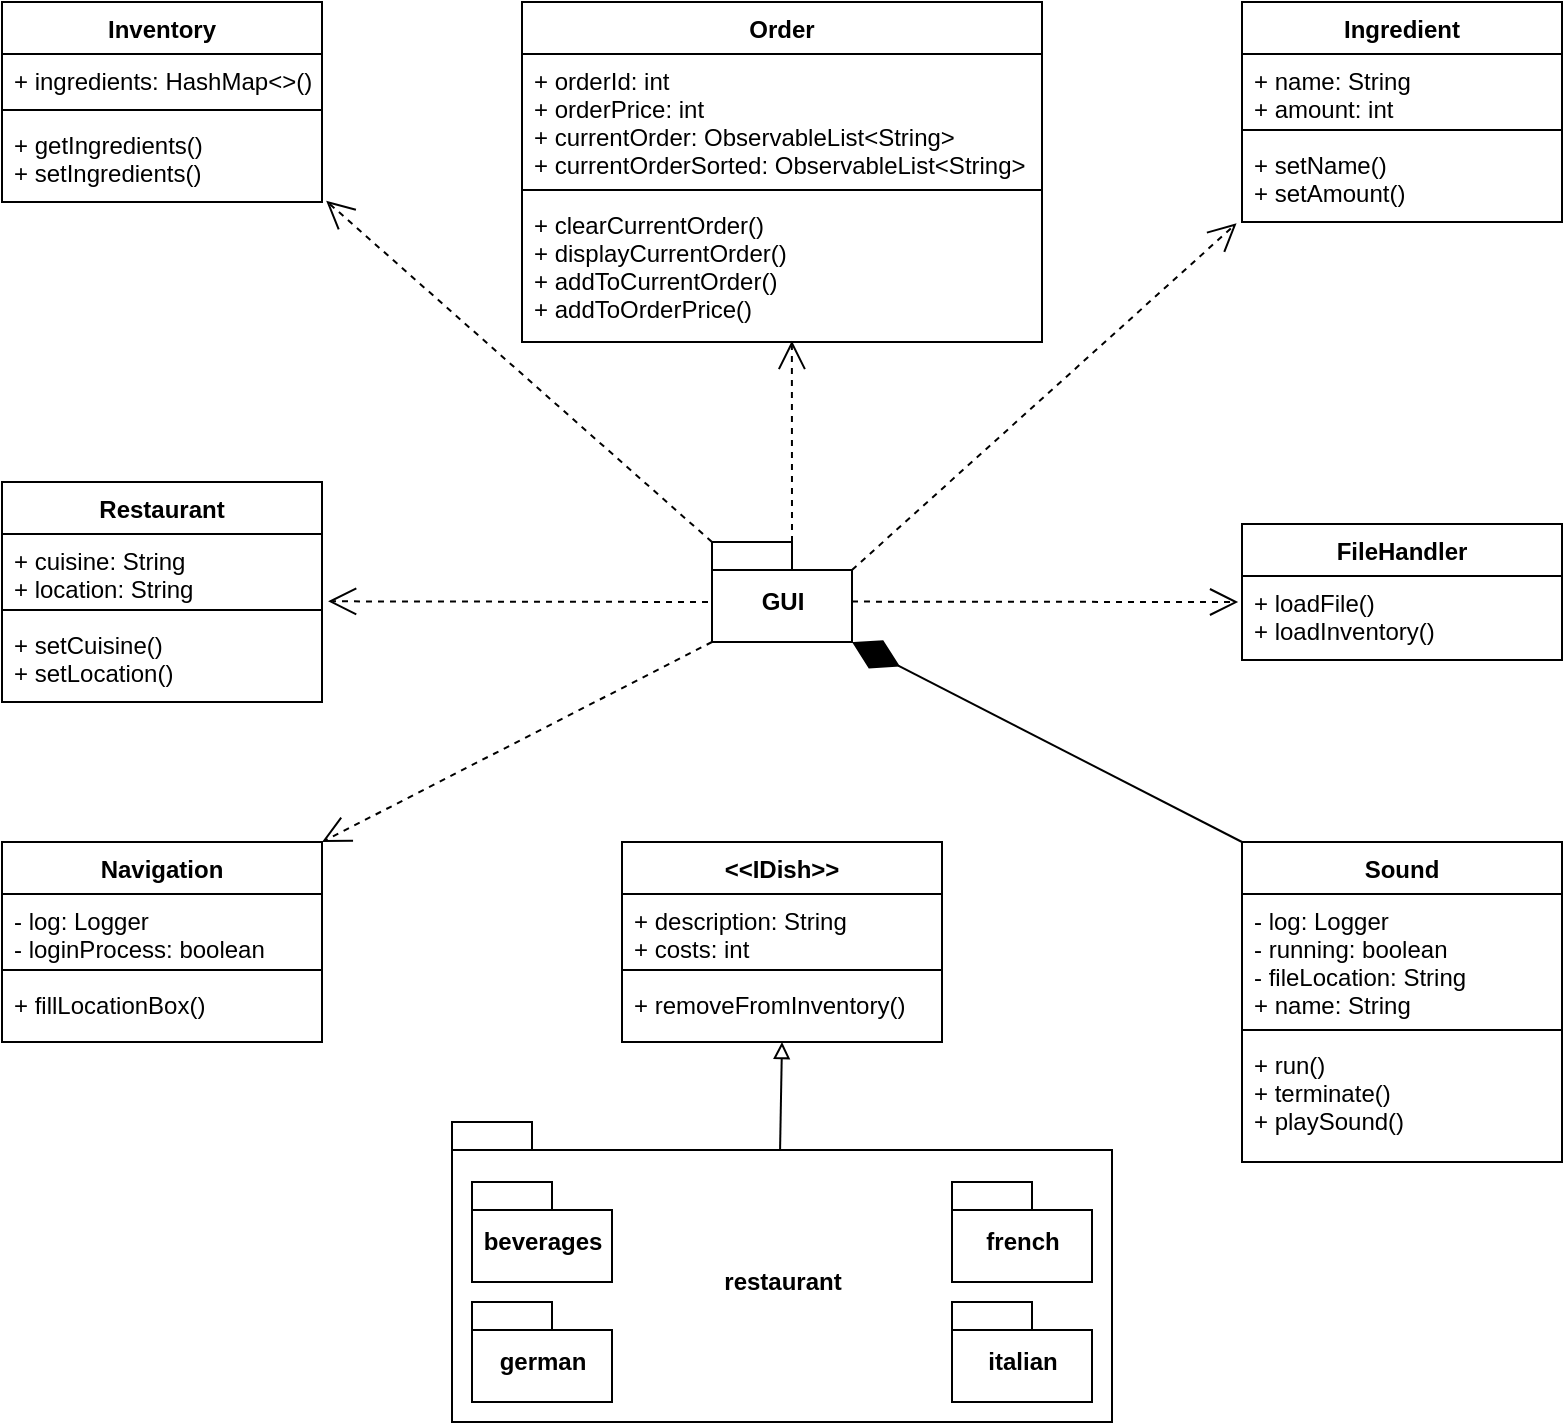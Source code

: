 <mxfile version="13.6.2" type="device"><diagram id="F_WGfmfVzYW20aSyazGu" name="Page-1"><mxGraphModel dx="3144" dy="1972" grid="1" gridSize="10" guides="1" tooltips="1" connect="1" arrows="1" fold="1" page="1" pageScale="1" pageWidth="1654" pageHeight="1169" math="0" shadow="0"><root><mxCell id="0"/><mxCell id="1" parent="0"/><mxCell id="cdVCORil2EtD22C0TYXQ-44" style="edgeStyle=orthogonalEdgeStyle;rounded=0;orthogonalLoop=1;jettySize=auto;html=1;entryX=0.5;entryY=1;entryDx=0;entryDy=0;entryPerimeter=0;endArrow=block;endFill=0;exitX=0.497;exitY=0.101;exitDx=0;exitDy=0;exitPerimeter=0;" edge="1" parent="1" source="cdVCORil2EtD22C0TYXQ-14" target="cdVCORil2EtD22C0TYXQ-12"><mxGeometry relative="1" as="geometry"><Array as="points"><mxPoint x="827" y="805"/></Array></mxGeometry></mxCell><mxCell id="cdVCORil2EtD22C0TYXQ-23" value="Ingredient" style="swimlane;fontStyle=1;align=center;verticalAlign=top;childLayout=stackLayout;horizontal=1;startSize=26;horizontalStack=0;resizeParent=1;resizeParentMax=0;resizeLast=0;collapsible=1;marginBottom=0;" vertex="1" parent="1"><mxGeometry x="1057" y="230" width="160" height="110" as="geometry"/></mxCell><mxCell id="cdVCORil2EtD22C0TYXQ-24" value="+ name: String&#xa;+ amount: int" style="text;strokeColor=none;fillColor=none;align=left;verticalAlign=top;spacingLeft=4;spacingRight=4;overflow=hidden;rotatable=0;points=[[0,0.5],[1,0.5]];portConstraint=eastwest;" vertex="1" parent="cdVCORil2EtD22C0TYXQ-23"><mxGeometry y="26" width="160" height="34" as="geometry"/></mxCell><mxCell id="cdVCORil2EtD22C0TYXQ-25" value="" style="line;strokeWidth=1;fillColor=none;align=left;verticalAlign=middle;spacingTop=-1;spacingLeft=3;spacingRight=3;rotatable=0;labelPosition=right;points=[];portConstraint=eastwest;" vertex="1" parent="cdVCORil2EtD22C0TYXQ-23"><mxGeometry y="60" width="160" height="8" as="geometry"/></mxCell><mxCell id="cdVCORil2EtD22C0TYXQ-26" value="+ setName()&#xa;+ setAmount()" style="text;strokeColor=none;fillColor=none;align=left;verticalAlign=top;spacingLeft=4;spacingRight=4;overflow=hidden;rotatable=0;points=[[0,0.5],[1,0.5]];portConstraint=eastwest;" vertex="1" parent="cdVCORil2EtD22C0TYXQ-23"><mxGeometry y="68" width="160" height="42" as="geometry"/></mxCell><mxCell id="-s-wXYbwiEppSrgF8A9d-9" value="Inventory" style="swimlane;fontStyle=1;align=center;verticalAlign=top;childLayout=stackLayout;horizontal=1;startSize=26;horizontalStack=0;resizeParent=1;resizeParentMax=0;resizeLast=0;collapsible=1;marginBottom=0;" parent="1" vertex="1"><mxGeometry x="437" y="230" width="160" height="100" as="geometry"/></mxCell><mxCell id="-s-wXYbwiEppSrgF8A9d-10" value="+ ingredients: HashMap&lt;&gt;()" style="text;strokeColor=none;fillColor=none;align=left;verticalAlign=top;spacingLeft=4;spacingRight=4;overflow=hidden;rotatable=0;points=[[0,0.5],[1,0.5]];portConstraint=eastwest;" parent="-s-wXYbwiEppSrgF8A9d-9" vertex="1"><mxGeometry y="26" width="160" height="24" as="geometry"/></mxCell><mxCell id="-s-wXYbwiEppSrgF8A9d-11" value="" style="line;strokeWidth=1;fillColor=none;align=left;verticalAlign=middle;spacingTop=-1;spacingLeft=3;spacingRight=3;rotatable=0;labelPosition=right;points=[];portConstraint=eastwest;" parent="-s-wXYbwiEppSrgF8A9d-9" vertex="1"><mxGeometry y="50" width="160" height="8" as="geometry"/></mxCell><mxCell id="-s-wXYbwiEppSrgF8A9d-12" value="+ getIngredients()&#xa;+ setIngredients()" style="text;strokeColor=none;fillColor=none;align=left;verticalAlign=top;spacingLeft=4;spacingRight=4;overflow=hidden;rotatable=0;points=[[0,0.5],[1,0.5]];portConstraint=eastwest;" parent="-s-wXYbwiEppSrgF8A9d-9" vertex="1"><mxGeometry y="58" width="160" height="42" as="geometry"/></mxCell><mxCell id="cdVCORil2EtD22C0TYXQ-14" value="restaurant" style="shape=folder;fontStyle=1;spacingTop=10;tabWidth=40;tabHeight=14;tabPosition=left;html=1;" vertex="1" parent="1"><mxGeometry x="662" y="790" width="330" height="150" as="geometry"/></mxCell><mxCell id="cdVCORil2EtD22C0TYXQ-15" value="beverages" style="shape=folder;fontStyle=1;spacingTop=10;tabWidth=40;tabHeight=14;tabPosition=left;html=1;" vertex="1" parent="1"><mxGeometry x="672" y="820" width="70" height="50" as="geometry"/></mxCell><mxCell id="cdVCORil2EtD22C0TYXQ-16" value="french" style="shape=folder;fontStyle=1;spacingTop=10;tabWidth=40;tabHeight=14;tabPosition=left;html=1;" vertex="1" parent="1"><mxGeometry x="912" y="820" width="70" height="50" as="geometry"/></mxCell><mxCell id="cdVCORil2EtD22C0TYXQ-17" value="german" style="shape=folder;fontStyle=1;spacingTop=10;tabWidth=40;tabHeight=14;tabPosition=left;html=1;" vertex="1" parent="1"><mxGeometry x="672" y="880" width="70" height="50" as="geometry"/></mxCell><mxCell id="cdVCORil2EtD22C0TYXQ-18" value="italian" style="shape=folder;fontStyle=1;spacingTop=10;tabWidth=40;tabHeight=14;tabPosition=left;html=1;" vertex="1" parent="1"><mxGeometry x="912" y="880" width="70" height="50" as="geometry"/></mxCell><mxCell id="cdVCORil2EtD22C0TYXQ-27" value="GUI" style="shape=folder;fontStyle=1;spacingTop=10;tabWidth=40;tabHeight=14;tabPosition=left;html=1;" vertex="1" parent="1"><mxGeometry x="792" y="500" width="70" height="50" as="geometry"/></mxCell><mxCell id="cdVCORil2EtD22C0TYXQ-39" value="" style="endArrow=diamondThin;endFill=1;endSize=24;html=1;exitX=0;exitY=0;exitDx=0;exitDy=0;entryX=0;entryY=0;entryDx=70;entryDy=50;entryPerimeter=0;" edge="1" parent="1" source="cdVCORil2EtD22C0TYXQ-5" target="cdVCORil2EtD22C0TYXQ-27"><mxGeometry width="160" relative="1" as="geometry"><mxPoint x="897" y="560" as="sourcePoint"/><mxPoint x="817" y="570" as="targetPoint"/></mxGeometry></mxCell><mxCell id="cdVCORil2EtD22C0TYXQ-1" value="Order" style="swimlane;fontStyle=1;align=center;verticalAlign=top;childLayout=stackLayout;horizontal=1;startSize=26;horizontalStack=0;resizeParent=1;resizeParentMax=0;resizeLast=0;collapsible=1;marginBottom=0;" vertex="1" parent="1"><mxGeometry x="697" y="230" width="260" height="170" as="geometry"/></mxCell><mxCell id="cdVCORil2EtD22C0TYXQ-2" value="+ orderId: int&#xa;+ orderPrice: int&#xa;+ currentOrder: ObservableList&lt;String&gt;&#xa;+ currentOrderSorted: ObservableList&lt;String&gt;" style="text;strokeColor=none;fillColor=none;align=left;verticalAlign=top;spacingLeft=4;spacingRight=4;overflow=hidden;rotatable=0;points=[[0,0.5],[1,0.5]];portConstraint=eastwest;" vertex="1" parent="cdVCORil2EtD22C0TYXQ-1"><mxGeometry y="26" width="260" height="64" as="geometry"/></mxCell><mxCell id="cdVCORil2EtD22C0TYXQ-3" value="" style="line;strokeWidth=1;fillColor=none;align=left;verticalAlign=middle;spacingTop=-1;spacingLeft=3;spacingRight=3;rotatable=0;labelPosition=right;points=[];portConstraint=eastwest;" vertex="1" parent="cdVCORil2EtD22C0TYXQ-1"><mxGeometry y="90" width="260" height="8" as="geometry"/></mxCell><mxCell id="cdVCORil2EtD22C0TYXQ-4" value="+ clearCurrentOrder()&#xa;+ displayCurrentOrder()&#xa;+ addToCurrentOrder()&#xa;+ addToOrderPrice()" style="text;strokeColor=none;fillColor=none;align=left;verticalAlign=top;spacingLeft=4;spacingRight=4;overflow=hidden;rotatable=0;points=[[0,0.5],[1,0.5]];portConstraint=eastwest;" vertex="1" parent="cdVCORil2EtD22C0TYXQ-1"><mxGeometry y="98" width="260" height="72" as="geometry"/></mxCell><mxCell id="-s-wXYbwiEppSrgF8A9d-13" value="FileHandler" style="swimlane;fontStyle=1;align=center;verticalAlign=top;childLayout=stackLayout;horizontal=1;startSize=26;horizontalStack=0;resizeParent=1;resizeParentMax=0;resizeLast=0;collapsible=1;marginBottom=0;" parent="1" vertex="1"><mxGeometry x="1057" y="491" width="160" height="68" as="geometry"/></mxCell><mxCell id="-s-wXYbwiEppSrgF8A9d-16" value="+ loadFile()&#xa;+ loadInventory()" style="text;strokeColor=none;fillColor=none;align=left;verticalAlign=top;spacingLeft=4;spacingRight=4;overflow=hidden;rotatable=0;points=[[0,0.5],[1,0.5]];portConstraint=eastwest;" parent="-s-wXYbwiEppSrgF8A9d-13" vertex="1"><mxGeometry y="26" width="160" height="42" as="geometry"/></mxCell><mxCell id="-s-wXYbwiEppSrgF8A9d-5" value="Restaurant" style="swimlane;fontStyle=1;align=center;verticalAlign=top;childLayout=stackLayout;horizontal=1;startSize=26;horizontalStack=0;resizeParent=1;resizeParentMax=0;resizeLast=0;collapsible=1;marginBottom=0;" parent="1" vertex="1"><mxGeometry x="437" y="470" width="160" height="110" as="geometry"/></mxCell><mxCell id="-s-wXYbwiEppSrgF8A9d-6" value="+ cuisine: String&#xa;+ location: String" style="text;strokeColor=none;fillColor=none;align=left;verticalAlign=top;spacingLeft=4;spacingRight=4;overflow=hidden;rotatable=0;points=[[0,0.5],[1,0.5]];portConstraint=eastwest;" parent="-s-wXYbwiEppSrgF8A9d-5" vertex="1"><mxGeometry y="26" width="160" height="34" as="geometry"/></mxCell><mxCell id="-s-wXYbwiEppSrgF8A9d-7" value="" style="line;strokeWidth=1;fillColor=none;align=left;verticalAlign=middle;spacingTop=-1;spacingLeft=3;spacingRight=3;rotatable=0;labelPosition=right;points=[];portConstraint=eastwest;" parent="-s-wXYbwiEppSrgF8A9d-5" vertex="1"><mxGeometry y="60" width="160" height="8" as="geometry"/></mxCell><mxCell id="-s-wXYbwiEppSrgF8A9d-8" value="+ setCuisine()&#xa;+ setLocation()" style="text;strokeColor=none;fillColor=none;align=left;verticalAlign=top;spacingLeft=4;spacingRight=4;overflow=hidden;rotatable=0;points=[[0,0.5],[1,0.5]];portConstraint=eastwest;" parent="-s-wXYbwiEppSrgF8A9d-5" vertex="1"><mxGeometry y="68" width="160" height="42" as="geometry"/></mxCell><mxCell id="cdVCORil2EtD22C0TYXQ-9" value="&lt;&lt;IDish&gt;&gt;" style="swimlane;fontStyle=1;align=center;verticalAlign=top;childLayout=stackLayout;horizontal=1;startSize=26;horizontalStack=0;resizeParent=1;resizeParentMax=0;resizeLast=0;collapsible=1;marginBottom=0;" vertex="1" parent="1"><mxGeometry x="747" y="650" width="160" height="100" as="geometry"/></mxCell><mxCell id="cdVCORil2EtD22C0TYXQ-10" value="+ description: String&#xa;+ costs: int" style="text;strokeColor=none;fillColor=none;align=left;verticalAlign=top;spacingLeft=4;spacingRight=4;overflow=hidden;rotatable=0;points=[[0,0.5],[1,0.5]];portConstraint=eastwest;" vertex="1" parent="cdVCORil2EtD22C0TYXQ-9"><mxGeometry y="26" width="160" height="34" as="geometry"/></mxCell><mxCell id="cdVCORil2EtD22C0TYXQ-11" value="" style="line;strokeWidth=1;fillColor=none;align=left;verticalAlign=middle;spacingTop=-1;spacingLeft=3;spacingRight=3;rotatable=0;labelPosition=right;points=[];portConstraint=eastwest;" vertex="1" parent="cdVCORil2EtD22C0TYXQ-9"><mxGeometry y="60" width="160" height="8" as="geometry"/></mxCell><mxCell id="cdVCORil2EtD22C0TYXQ-12" value="+ removeFromInventory()" style="text;strokeColor=none;fillColor=none;align=left;verticalAlign=top;spacingLeft=4;spacingRight=4;overflow=hidden;rotatable=0;points=[[0,0.5],[1,0.5]];portConstraint=eastwest;" vertex="1" parent="cdVCORil2EtD22C0TYXQ-9"><mxGeometry y="68" width="160" height="32" as="geometry"/></mxCell><mxCell id="cdVCORil2EtD22C0TYXQ-45" value="" style="endArrow=open;endSize=12;dashed=1;html=1;exitX=0;exitY=0;exitDx=0;exitDy=50;exitPerimeter=0;entryX=1;entryY=0;entryDx=0;entryDy=0;" edge="1" parent="1" source="cdVCORil2EtD22C0TYXQ-27" target="cdVCORil2EtD22C0TYXQ-28"><mxGeometry width="160" relative="1" as="geometry"><mxPoint x="710" y="580" as="sourcePoint"/><mxPoint x="680" y="620" as="targetPoint"/></mxGeometry></mxCell><mxCell id="cdVCORil2EtD22C0TYXQ-46" value="" style="endArrow=open;endSize=12;dashed=1;html=1;entryX=-0.017;entryY=1.016;entryDx=0;entryDy=0;entryPerimeter=0;exitX=0;exitY=0;exitDx=70;exitDy=14;exitPerimeter=0;" edge="1" parent="1" source="cdVCORil2EtD22C0TYXQ-27" target="cdVCORil2EtD22C0TYXQ-26"><mxGeometry width="160" relative="1" as="geometry"><mxPoint x="870" y="525" as="sourcePoint"/><mxPoint x="900" y="450" as="targetPoint"/></mxGeometry></mxCell><mxCell id="cdVCORil2EtD22C0TYXQ-47" value="" style="endArrow=open;endSize=12;dashed=1;html=1;entryX=1.013;entryY=0.986;entryDx=0;entryDy=0;entryPerimeter=0;exitX=0;exitY=0;exitDx=0;exitDy=0;exitPerimeter=0;" edge="1" parent="1" source="cdVCORil2EtD22C0TYXQ-27" target="-s-wXYbwiEppSrgF8A9d-12"><mxGeometry width="160" relative="1" as="geometry"><mxPoint x="440" y="440" as="sourcePoint"/><mxPoint x="600" y="440" as="targetPoint"/></mxGeometry></mxCell><mxCell id="cdVCORil2EtD22C0TYXQ-28" value="Navigation" style="swimlane;fontStyle=1;align=center;verticalAlign=top;childLayout=stackLayout;horizontal=1;startSize=26;horizontalStack=0;resizeParent=1;resizeParentMax=0;resizeLast=0;collapsible=1;marginBottom=0;" vertex="1" parent="1"><mxGeometry x="437" y="650" width="160" height="100" as="geometry"/></mxCell><mxCell id="cdVCORil2EtD22C0TYXQ-29" value="- log: Logger&#xa;- loginProcess: boolean" style="text;strokeColor=none;fillColor=none;align=left;verticalAlign=top;spacingLeft=4;spacingRight=4;overflow=hidden;rotatable=0;points=[[0,0.5],[1,0.5]];portConstraint=eastwest;" vertex="1" parent="cdVCORil2EtD22C0TYXQ-28"><mxGeometry y="26" width="160" height="34" as="geometry"/></mxCell><mxCell id="cdVCORil2EtD22C0TYXQ-30" value="" style="line;strokeWidth=1;fillColor=none;align=left;verticalAlign=middle;spacingTop=-1;spacingLeft=3;spacingRight=3;rotatable=0;labelPosition=right;points=[];portConstraint=eastwest;" vertex="1" parent="cdVCORil2EtD22C0TYXQ-28"><mxGeometry y="60" width="160" height="8" as="geometry"/></mxCell><mxCell id="cdVCORil2EtD22C0TYXQ-31" value="+ fillLocationBox()" style="text;strokeColor=none;fillColor=none;align=left;verticalAlign=top;spacingLeft=4;spacingRight=4;overflow=hidden;rotatable=0;points=[[0,0.5],[1,0.5]];portConstraint=eastwest;" vertex="1" parent="cdVCORil2EtD22C0TYXQ-28"><mxGeometry y="68" width="160" height="32" as="geometry"/></mxCell><mxCell id="cdVCORil2EtD22C0TYXQ-5" value="Sound" style="swimlane;fontStyle=1;align=center;verticalAlign=top;childLayout=stackLayout;horizontal=1;startSize=26;horizontalStack=0;resizeParent=1;resizeParentMax=0;resizeLast=0;collapsible=1;marginBottom=0;" vertex="1" parent="1"><mxGeometry x="1057" y="650" width="160" height="160" as="geometry"/></mxCell><mxCell id="cdVCORil2EtD22C0TYXQ-6" value="- log: Logger&#xa;- running: boolean&#xa;- fileLocation: String&#xa;+ name: String" style="text;strokeColor=none;fillColor=none;align=left;verticalAlign=top;spacingLeft=4;spacingRight=4;overflow=hidden;rotatable=0;points=[[0,0.5],[1,0.5]];portConstraint=eastwest;" vertex="1" parent="cdVCORil2EtD22C0TYXQ-5"><mxGeometry y="26" width="160" height="64" as="geometry"/></mxCell><mxCell id="cdVCORil2EtD22C0TYXQ-7" value="" style="line;strokeWidth=1;fillColor=none;align=left;verticalAlign=middle;spacingTop=-1;spacingLeft=3;spacingRight=3;rotatable=0;labelPosition=right;points=[];portConstraint=eastwest;" vertex="1" parent="cdVCORil2EtD22C0TYXQ-5"><mxGeometry y="90" width="160" height="8" as="geometry"/></mxCell><mxCell id="cdVCORil2EtD22C0TYXQ-8" value="+ run()&#xa;+ terminate()&#xa;+ playSound()" style="text;strokeColor=none;fillColor=none;align=left;verticalAlign=top;spacingLeft=4;spacingRight=4;overflow=hidden;rotatable=0;points=[[0,0.5],[1,0.5]];portConstraint=eastwest;" vertex="1" parent="cdVCORil2EtD22C0TYXQ-5"><mxGeometry y="98" width="160" height="62" as="geometry"/></mxCell><mxCell id="cdVCORil2EtD22C0TYXQ-49" value="" style="endArrow=open;endSize=12;dashed=1;html=1;entryX=-0.012;entryY=0.31;entryDx=0;entryDy=0;entryPerimeter=0;exitX=1;exitY=0.596;exitDx=0;exitDy=0;exitPerimeter=0;" edge="1" parent="1" source="cdVCORil2EtD22C0TYXQ-27" target="-s-wXYbwiEppSrgF8A9d-16"><mxGeometry width="160" relative="1" as="geometry"><mxPoint x="870" y="530" as="sourcePoint"/><mxPoint x="1020" y="530" as="targetPoint"/></mxGeometry></mxCell><mxCell id="cdVCORil2EtD22C0TYXQ-51" value="" style="endArrow=open;endSize=12;dashed=1;html=1;entryX=1.019;entryY=0.99;entryDx=0;entryDy=0;entryPerimeter=0;" edge="1" parent="1" target="-s-wXYbwiEppSrgF8A9d-6"><mxGeometry width="160" relative="1" as="geometry"><mxPoint x="790" y="530" as="sourcePoint"/><mxPoint x="610" y="520" as="targetPoint"/></mxGeometry></mxCell><mxCell id="cdVCORil2EtD22C0TYXQ-53" value="" style="endArrow=open;endSize=12;dashed=1;html=1;exitX=0;exitY=0;exitDx=40;exitDy=0;exitPerimeter=0;entryX=0.519;entryY=0.992;entryDx=0;entryDy=0;entryPerimeter=0;" edge="1" parent="1" source="cdVCORil2EtD22C0TYXQ-27" target="cdVCORil2EtD22C0TYXQ-4"><mxGeometry width="160" relative="1" as="geometry"><mxPoint x="770" y="480" as="sourcePoint"/><mxPoint x="832" y="410" as="targetPoint"/></mxGeometry></mxCell></root></mxGraphModel></diagram></mxfile>